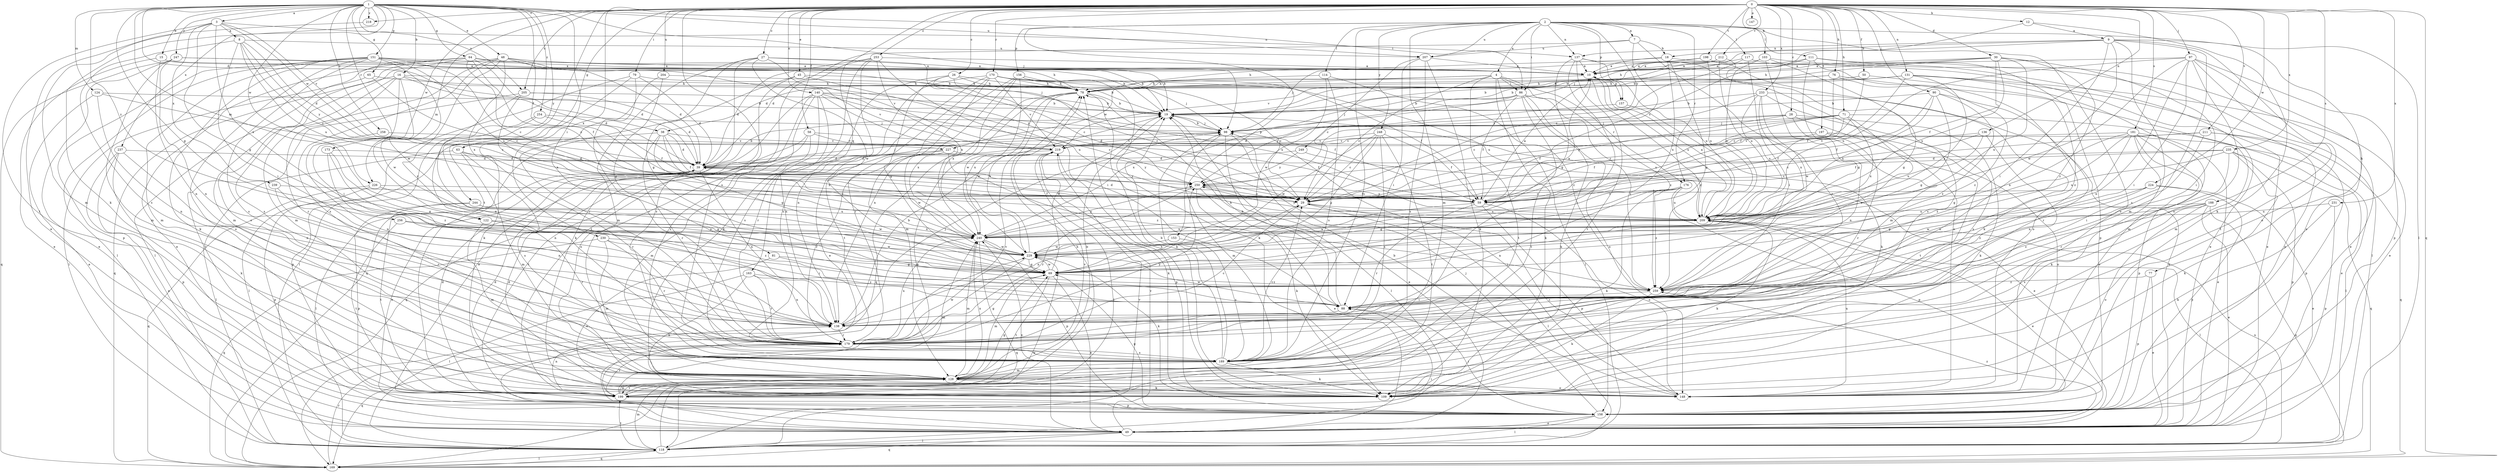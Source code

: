 strict digraph  {
0;
1;
2;
3;
4;
7;
8;
9;
10;
12;
15;
16;
18;
19;
26;
27;
28;
29;
30;
38;
39;
45;
48;
49;
50;
58;
59;
63;
64;
65;
69;
71;
76;
77;
78;
79;
81;
86;
88;
90;
97;
98;
103;
109;
111;
114;
117;
118;
122;
124;
128;
131;
136;
137;
138;
140;
147;
148;
151;
153;
156;
157;
158;
163;
169;
170;
173;
176;
179;
181;
188;
189;
197;
198;
199;
204;
205;
207;
209;
211;
212;
218;
219;
224;
226;
227;
229;
230;
231;
233;
235;
237;
239;
240;
244;
247;
248;
249;
250;
253;
254;
256;
258;
259;
0 -> 12  [label=b];
0 -> 26  [label=c];
0 -> 27  [label=c];
0 -> 28  [label=c];
0 -> 30  [label=d];
0 -> 45  [label=e];
0 -> 50  [label=f];
0 -> 58  [label=f];
0 -> 63  [label=g];
0 -> 71  [label=h];
0 -> 76  [label=h];
0 -> 79  [label=i];
0 -> 90  [label=j];
0 -> 97  [label=j];
0 -> 103  [label=k];
0 -> 122  [label=m];
0 -> 131  [label=n];
0 -> 136  [label=n];
0 -> 140  [label=o];
0 -> 147  [label=o];
0 -> 163  [label=q];
0 -> 169  [label=q];
0 -> 170  [label=r];
0 -> 181  [label=s];
0 -> 188  [label=s];
0 -> 189  [label=s];
0 -> 197  [label=t];
0 -> 198  [label=t];
0 -> 199  [label=t];
0 -> 204  [label=u];
0 -> 205  [label=u];
0 -> 211  [label=v];
0 -> 212  [label=v];
0 -> 218  [label=v];
0 -> 224  [label=w];
0 -> 226  [label=w];
0 -> 230  [label=x];
0 -> 231  [label=x];
0 -> 233  [label=x];
0 -> 235  [label=x];
0 -> 253  [label=z];
1 -> 3  [label=a];
1 -> 15  [label=b];
1 -> 16  [label=b];
1 -> 38  [label=d];
1 -> 48  [label=e];
1 -> 59  [label=f];
1 -> 64  [label=g];
1 -> 65  [label=g];
1 -> 69  [label=g];
1 -> 81  [label=i];
1 -> 86  [label=i];
1 -> 98  [label=j];
1 -> 109  [label=k];
1 -> 122  [label=m];
1 -> 124  [label=m];
1 -> 151  [label=p];
1 -> 173  [label=r];
1 -> 205  [label=u];
1 -> 207  [label=u];
1 -> 218  [label=v];
1 -> 226  [label=w];
1 -> 237  [label=x];
1 -> 244  [label=y];
1 -> 247  [label=y];
1 -> 254  [label=z];
1 -> 256  [label=z];
1 -> 258  [label=z];
2 -> 4  [label=a];
2 -> 7  [label=a];
2 -> 86  [label=i];
2 -> 111  [label=l];
2 -> 114  [label=l];
2 -> 117  [label=l];
2 -> 118  [label=l];
2 -> 128  [label=m];
2 -> 137  [label=n];
2 -> 148  [label=o];
2 -> 153  [label=p];
2 -> 156  [label=p];
2 -> 157  [label=p];
2 -> 176  [label=r];
2 -> 189  [label=s];
2 -> 207  [label=u];
2 -> 248  [label=y];
2 -> 249  [label=y];
3 -> 8  [label=a];
3 -> 69  [label=g];
3 -> 128  [label=m];
3 -> 137  [label=n];
3 -> 199  [label=t];
3 -> 219  [label=v];
3 -> 227  [label=w];
3 -> 239  [label=x];
3 -> 240  [label=x];
4 -> 29  [label=c];
4 -> 38  [label=d];
4 -> 86  [label=i];
4 -> 109  [label=k];
4 -> 118  [label=l];
4 -> 176  [label=r];
4 -> 199  [label=t];
4 -> 227  [label=w];
4 -> 259  [label=z];
7 -> 18  [label=b];
7 -> 29  [label=c];
7 -> 39  [label=d];
7 -> 179  [label=r];
7 -> 207  [label=u];
8 -> 29  [label=c];
8 -> 39  [label=d];
8 -> 88  [label=i];
8 -> 189  [label=s];
8 -> 207  [label=u];
8 -> 209  [label=u];
8 -> 250  [label=y];
9 -> 18  [label=b];
9 -> 77  [label=h];
9 -> 88  [label=i];
9 -> 98  [label=j];
9 -> 128  [label=m];
9 -> 137  [label=n];
9 -> 138  [label=n];
9 -> 148  [label=o];
9 -> 189  [label=s];
10 -> 78  [label=h];
10 -> 157  [label=p];
10 -> 209  [label=u];
10 -> 259  [label=z];
12 -> 9  [label=a];
12 -> 29  [label=c];
12 -> 109  [label=k];
15 -> 10  [label=a];
15 -> 49  [label=e];
15 -> 98  [label=j];
15 -> 138  [label=n];
16 -> 39  [label=d];
16 -> 78  [label=h];
16 -> 88  [label=i];
16 -> 169  [label=q];
16 -> 179  [label=r];
16 -> 189  [label=s];
16 -> 219  [label=v];
16 -> 229  [label=w];
18 -> 10  [label=a];
18 -> 49  [label=e];
18 -> 69  [label=g];
18 -> 98  [label=j];
18 -> 240  [label=x];
19 -> 98  [label=j];
19 -> 209  [label=u];
26 -> 19  [label=b];
26 -> 29  [label=c];
26 -> 69  [label=g];
26 -> 78  [label=h];
26 -> 189  [label=s];
26 -> 209  [label=u];
27 -> 10  [label=a];
27 -> 29  [label=c];
27 -> 69  [label=g];
27 -> 128  [label=m];
27 -> 189  [label=s];
27 -> 219  [label=v];
27 -> 229  [label=w];
28 -> 39  [label=d];
28 -> 59  [label=f];
28 -> 98  [label=j];
28 -> 109  [label=k];
28 -> 138  [label=n];
28 -> 199  [label=t];
29 -> 39  [label=d];
29 -> 118  [label=l];
29 -> 138  [label=n];
29 -> 209  [label=u];
30 -> 10  [label=a];
30 -> 19  [label=b];
30 -> 59  [label=f];
30 -> 78  [label=h];
30 -> 88  [label=i];
30 -> 209  [label=u];
30 -> 240  [label=x];
30 -> 259  [label=z];
38 -> 39  [label=d];
38 -> 59  [label=f];
38 -> 69  [label=g];
38 -> 118  [label=l];
38 -> 179  [label=r];
38 -> 219  [label=v];
38 -> 240  [label=x];
39 -> 19  [label=b];
39 -> 49  [label=e];
39 -> 98  [label=j];
39 -> 118  [label=l];
39 -> 138  [label=n];
39 -> 250  [label=y];
45 -> 78  [label=h];
45 -> 109  [label=k];
45 -> 169  [label=q];
45 -> 209  [label=u];
48 -> 10  [label=a];
48 -> 19  [label=b];
48 -> 39  [label=d];
48 -> 118  [label=l];
48 -> 128  [label=m];
48 -> 189  [label=s];
48 -> 240  [label=x];
48 -> 250  [label=y];
48 -> 259  [label=z];
49 -> 118  [label=l];
49 -> 169  [label=q];
49 -> 219  [label=v];
49 -> 240  [label=x];
49 -> 259  [label=z];
50 -> 29  [label=c];
50 -> 78  [label=h];
50 -> 259  [label=z];
58 -> 59  [label=f];
58 -> 128  [label=m];
58 -> 169  [label=q];
58 -> 199  [label=t];
58 -> 219  [label=v];
59 -> 10  [label=a];
59 -> 148  [label=o];
59 -> 158  [label=p];
59 -> 179  [label=r];
59 -> 229  [label=w];
59 -> 250  [label=y];
63 -> 39  [label=d];
63 -> 118  [label=l];
63 -> 128  [label=m];
63 -> 179  [label=r];
63 -> 189  [label=s];
64 -> 10  [label=a];
64 -> 19  [label=b];
64 -> 29  [label=c];
64 -> 39  [label=d];
64 -> 49  [label=e];
64 -> 59  [label=f];
64 -> 128  [label=m];
64 -> 189  [label=s];
65 -> 29  [label=c];
65 -> 78  [label=h];
65 -> 118  [label=l];
69 -> 19  [label=b];
69 -> 49  [label=e];
69 -> 128  [label=m];
69 -> 199  [label=t];
69 -> 229  [label=w];
69 -> 259  [label=z];
71 -> 29  [label=c];
71 -> 39  [label=d];
71 -> 49  [label=e];
71 -> 59  [label=f];
71 -> 98  [label=j];
71 -> 240  [label=x];
71 -> 250  [label=y];
71 -> 259  [label=z];
76 -> 19  [label=b];
76 -> 59  [label=f];
76 -> 78  [label=h];
76 -> 128  [label=m];
76 -> 259  [label=z];
77 -> 49  [label=e];
77 -> 158  [label=p];
77 -> 259  [label=z];
78 -> 19  [label=b];
78 -> 49  [label=e];
78 -> 109  [label=k];
78 -> 169  [label=q];
78 -> 229  [label=w];
78 -> 240  [label=x];
79 -> 39  [label=d];
79 -> 78  [label=h];
79 -> 109  [label=k];
79 -> 118  [label=l];
79 -> 179  [label=r];
81 -> 69  [label=g];
81 -> 88  [label=i];
81 -> 148  [label=o];
86 -> 19  [label=b];
86 -> 59  [label=f];
86 -> 98  [label=j];
86 -> 109  [label=k];
86 -> 148  [label=o];
86 -> 199  [label=t];
86 -> 240  [label=x];
86 -> 259  [label=z];
88 -> 19  [label=b];
88 -> 78  [label=h];
88 -> 138  [label=n];
88 -> 229  [label=w];
90 -> 19  [label=b];
90 -> 59  [label=f];
90 -> 69  [label=g];
90 -> 179  [label=r];
90 -> 209  [label=u];
90 -> 259  [label=z];
97 -> 10  [label=a];
97 -> 88  [label=i];
97 -> 138  [label=n];
97 -> 148  [label=o];
97 -> 158  [label=p];
97 -> 189  [label=s];
97 -> 199  [label=t];
97 -> 209  [label=u];
97 -> 229  [label=w];
98 -> 19  [label=b];
98 -> 49  [label=e];
98 -> 118  [label=l];
98 -> 128  [label=m];
98 -> 219  [label=v];
103 -> 10  [label=a];
103 -> 49  [label=e];
103 -> 69  [label=g];
103 -> 189  [label=s];
103 -> 209  [label=u];
109 -> 39  [label=d];
109 -> 78  [label=h];
111 -> 10  [label=a];
111 -> 49  [label=e];
111 -> 118  [label=l];
111 -> 128  [label=m];
111 -> 148  [label=o];
111 -> 219  [label=v];
114 -> 78  [label=h];
114 -> 189  [label=s];
114 -> 229  [label=w];
114 -> 259  [label=z];
117 -> 10  [label=a];
117 -> 88  [label=i];
117 -> 158  [label=p];
117 -> 250  [label=y];
118 -> 88  [label=i];
118 -> 128  [label=m];
118 -> 169  [label=q];
118 -> 199  [label=t];
118 -> 209  [label=u];
118 -> 219  [label=v];
118 -> 229  [label=w];
122 -> 128  [label=m];
122 -> 179  [label=r];
122 -> 240  [label=x];
124 -> 19  [label=b];
124 -> 29  [label=c];
124 -> 49  [label=e];
124 -> 138  [label=n];
128 -> 19  [label=b];
128 -> 109  [label=k];
128 -> 148  [label=o];
128 -> 199  [label=t];
128 -> 219  [label=v];
128 -> 240  [label=x];
131 -> 19  [label=b];
131 -> 49  [label=e];
131 -> 59  [label=f];
131 -> 78  [label=h];
131 -> 128  [label=m];
131 -> 158  [label=p];
131 -> 240  [label=x];
136 -> 29  [label=c];
136 -> 138  [label=n];
136 -> 209  [label=u];
136 -> 219  [label=v];
137 -> 10  [label=a];
137 -> 69  [label=g];
137 -> 148  [label=o];
137 -> 179  [label=r];
137 -> 199  [label=t];
137 -> 209  [label=u];
138 -> 19  [label=b];
138 -> 98  [label=j];
138 -> 179  [label=r];
140 -> 19  [label=b];
140 -> 29  [label=c];
140 -> 49  [label=e];
140 -> 59  [label=f];
140 -> 138  [label=n];
140 -> 148  [label=o];
140 -> 179  [label=r];
140 -> 189  [label=s];
140 -> 240  [label=x];
148 -> 19  [label=b];
148 -> 29  [label=c];
148 -> 39  [label=d];
148 -> 98  [label=j];
148 -> 209  [label=u];
151 -> 10  [label=a];
151 -> 19  [label=b];
151 -> 29  [label=c];
151 -> 109  [label=k];
151 -> 118  [label=l];
151 -> 128  [label=m];
151 -> 148  [label=o];
151 -> 158  [label=p];
151 -> 189  [label=s];
151 -> 209  [label=u];
151 -> 229  [label=w];
153 -> 189  [label=s];
153 -> 229  [label=w];
156 -> 78  [label=h];
156 -> 98  [label=j];
156 -> 109  [label=k];
156 -> 138  [label=n];
156 -> 179  [label=r];
156 -> 229  [label=w];
156 -> 240  [label=x];
157 -> 109  [label=k];
157 -> 250  [label=y];
158 -> 49  [label=e];
158 -> 69  [label=g];
158 -> 88  [label=i];
158 -> 98  [label=j];
158 -> 118  [label=l];
163 -> 109  [label=k];
163 -> 118  [label=l];
163 -> 138  [label=n];
163 -> 179  [label=r];
163 -> 259  [label=z];
169 -> 118  [label=l];
169 -> 179  [label=r];
170 -> 29  [label=c];
170 -> 49  [label=e];
170 -> 59  [label=f];
170 -> 78  [label=h];
170 -> 128  [label=m];
170 -> 138  [label=n];
170 -> 199  [label=t];
170 -> 209  [label=u];
170 -> 219  [label=v];
173 -> 39  [label=d];
173 -> 69  [label=g];
173 -> 138  [label=n];
173 -> 259  [label=z];
176 -> 29  [label=c];
176 -> 69  [label=g];
176 -> 109  [label=k];
176 -> 138  [label=n];
176 -> 158  [label=p];
176 -> 209  [label=u];
176 -> 259  [label=z];
179 -> 29  [label=c];
179 -> 69  [label=g];
179 -> 169  [label=q];
179 -> 189  [label=s];
179 -> 219  [label=v];
179 -> 229  [label=w];
179 -> 240  [label=x];
179 -> 250  [label=y];
181 -> 49  [label=e];
181 -> 69  [label=g];
181 -> 109  [label=k];
181 -> 118  [label=l];
181 -> 138  [label=n];
181 -> 148  [label=o];
181 -> 158  [label=p];
181 -> 219  [label=v];
181 -> 259  [label=z];
188 -> 49  [label=e];
188 -> 148  [label=o];
188 -> 169  [label=q];
188 -> 189  [label=s];
188 -> 209  [label=u];
188 -> 229  [label=w];
188 -> 259  [label=z];
189 -> 19  [label=b];
189 -> 29  [label=c];
189 -> 98  [label=j];
189 -> 109  [label=k];
189 -> 128  [label=m];
197 -> 59  [label=f];
197 -> 148  [label=o];
197 -> 179  [label=r];
197 -> 219  [label=v];
198 -> 10  [label=a];
198 -> 78  [label=h];
198 -> 109  [label=k];
198 -> 209  [label=u];
199 -> 39  [label=d];
199 -> 69  [label=g];
199 -> 78  [label=h];
199 -> 128  [label=m];
199 -> 138  [label=n];
199 -> 158  [label=p];
199 -> 179  [label=r];
199 -> 240  [label=x];
204 -> 69  [label=g];
204 -> 78  [label=h];
204 -> 179  [label=r];
205 -> 19  [label=b];
205 -> 39  [label=d];
205 -> 138  [label=n];
205 -> 199  [label=t];
205 -> 240  [label=x];
207 -> 10  [label=a];
207 -> 29  [label=c];
207 -> 88  [label=i];
207 -> 109  [label=k];
207 -> 189  [label=s];
209 -> 10  [label=a];
209 -> 49  [label=e];
209 -> 109  [label=k];
209 -> 118  [label=l];
209 -> 240  [label=x];
209 -> 250  [label=y];
211 -> 59  [label=f];
211 -> 88  [label=i];
211 -> 158  [label=p];
211 -> 169  [label=q];
211 -> 219  [label=v];
212 -> 10  [label=a];
212 -> 19  [label=b];
212 -> 69  [label=g];
212 -> 78  [label=h];
212 -> 209  [label=u];
218 -> 49  [label=e];
219 -> 39  [label=d];
219 -> 109  [label=k];
219 -> 118  [label=l];
219 -> 158  [label=p];
224 -> 29  [label=c];
224 -> 49  [label=e];
224 -> 69  [label=g];
224 -> 158  [label=p];
224 -> 259  [label=z];
226 -> 59  [label=f];
226 -> 69  [label=g];
226 -> 158  [label=p];
226 -> 169  [label=q];
227 -> 39  [label=d];
227 -> 179  [label=r];
227 -> 229  [label=w];
227 -> 250  [label=y];
227 -> 259  [label=z];
229 -> 69  [label=g];
229 -> 78  [label=h];
229 -> 109  [label=k];
229 -> 179  [label=r];
230 -> 88  [label=i];
230 -> 128  [label=m];
230 -> 169  [label=q];
230 -> 179  [label=r];
230 -> 229  [label=w];
231 -> 109  [label=k];
231 -> 158  [label=p];
231 -> 209  [label=u];
233 -> 19  [label=b];
233 -> 29  [label=c];
233 -> 49  [label=e];
233 -> 189  [label=s];
233 -> 209  [label=u];
233 -> 229  [label=w];
233 -> 240  [label=x];
235 -> 29  [label=c];
235 -> 39  [label=d];
235 -> 109  [label=k];
235 -> 158  [label=p];
235 -> 169  [label=q];
235 -> 179  [label=r];
235 -> 209  [label=u];
237 -> 39  [label=d];
237 -> 49  [label=e];
237 -> 109  [label=k];
237 -> 138  [label=n];
237 -> 158  [label=p];
239 -> 29  [label=c];
239 -> 138  [label=n];
239 -> 179  [label=r];
240 -> 10  [label=a];
240 -> 128  [label=m];
240 -> 158  [label=p];
240 -> 169  [label=q];
240 -> 229  [label=w];
240 -> 250  [label=y];
244 -> 158  [label=p];
244 -> 199  [label=t];
244 -> 209  [label=u];
244 -> 229  [label=w];
247 -> 10  [label=a];
247 -> 49  [label=e];
247 -> 78  [label=h];
247 -> 128  [label=m];
247 -> 138  [label=n];
247 -> 169  [label=q];
248 -> 29  [label=c];
248 -> 59  [label=f];
248 -> 69  [label=g];
248 -> 189  [label=s];
248 -> 199  [label=t];
248 -> 219  [label=v];
248 -> 229  [label=w];
249 -> 39  [label=d];
249 -> 49  [label=e];
249 -> 250  [label=y];
250 -> 29  [label=c];
250 -> 49  [label=e];
250 -> 59  [label=f];
250 -> 109  [label=k];
250 -> 179  [label=r];
253 -> 10  [label=a];
253 -> 39  [label=d];
253 -> 88  [label=i];
253 -> 109  [label=k];
253 -> 189  [label=s];
253 -> 199  [label=t];
253 -> 240  [label=x];
254 -> 59  [label=f];
254 -> 98  [label=j];
254 -> 158  [label=p];
254 -> 179  [label=r];
256 -> 199  [label=t];
256 -> 240  [label=x];
256 -> 259  [label=z];
258 -> 138  [label=n];
258 -> 219  [label=v];
259 -> 88  [label=i];
259 -> 109  [label=k];
}
